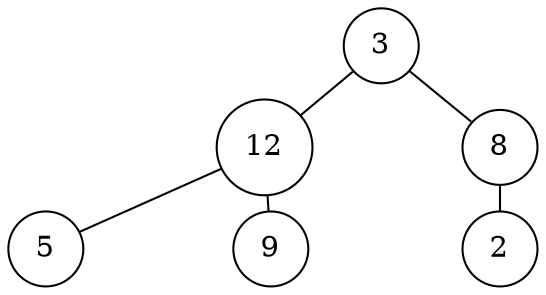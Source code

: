 digraph BT313 {
    nodesep=1;
    ranksep=0.1;
    margin=0;
    graph [ordering="out"]
    node [shape=circle];
    edge [arrowsize=0.8, arrowhead=none, arrowtail=none];
    3 -> 12;
    3 -> 8;
    12 -> 5;
    12 -> 9;
    8 -> 2 [side="left"];
}